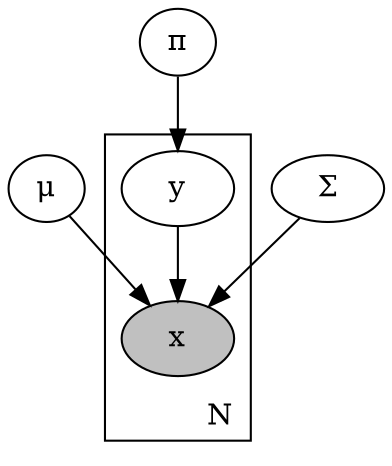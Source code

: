 digraph {
	subgraph cluster_N {
    rankdir=TB;
		label=N; labeljust=r; labelloc=b;
        y -> x;
		y [label="y", fillcolor=white shape=ellipse style=filled];
		x [label="x", fillcolor=grey shape=ellipse style=filled];
        //x -> z [style=dotted, arrowhead=dot,];
    }
    p -> y [arrowtail=tee,];
    m -> x;
    s -> x;
    p [label="π", width=0.20,height=0.2, ];
    //p [label="π", shape=box, width=0.20,height=0.2,style=filled, ];
    m [label="μ", width=0.20,height=0.2,]; 
    s [label="Σ", idth=0.20,height=0.2,];
}

